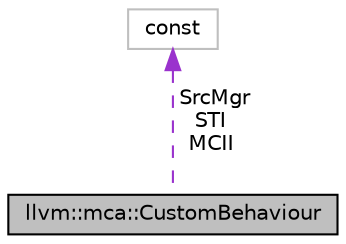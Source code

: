 digraph "llvm::mca::CustomBehaviour"
{
 // LATEX_PDF_SIZE
  bgcolor="transparent";
  edge [fontname="Helvetica",fontsize="10",labelfontname="Helvetica",labelfontsize="10"];
  node [fontname="Helvetica",fontsize="10",shape=record];
  Node1 [label="llvm::mca::CustomBehaviour",height=0.2,width=0.4,color="black", fillcolor="grey75", style="filled", fontcolor="black",tooltip="Class which can be overriden by targets to enforce instruction dependencies and behaviours that aren'..."];
  Node2 -> Node1 [dir="back",color="darkorchid3",fontsize="10",style="dashed",label=" SrcMgr\nSTI\nMCII" ,fontname="Helvetica"];
  Node2 [label="const",height=0.2,width=0.4,color="grey75",tooltip=" "];
}

